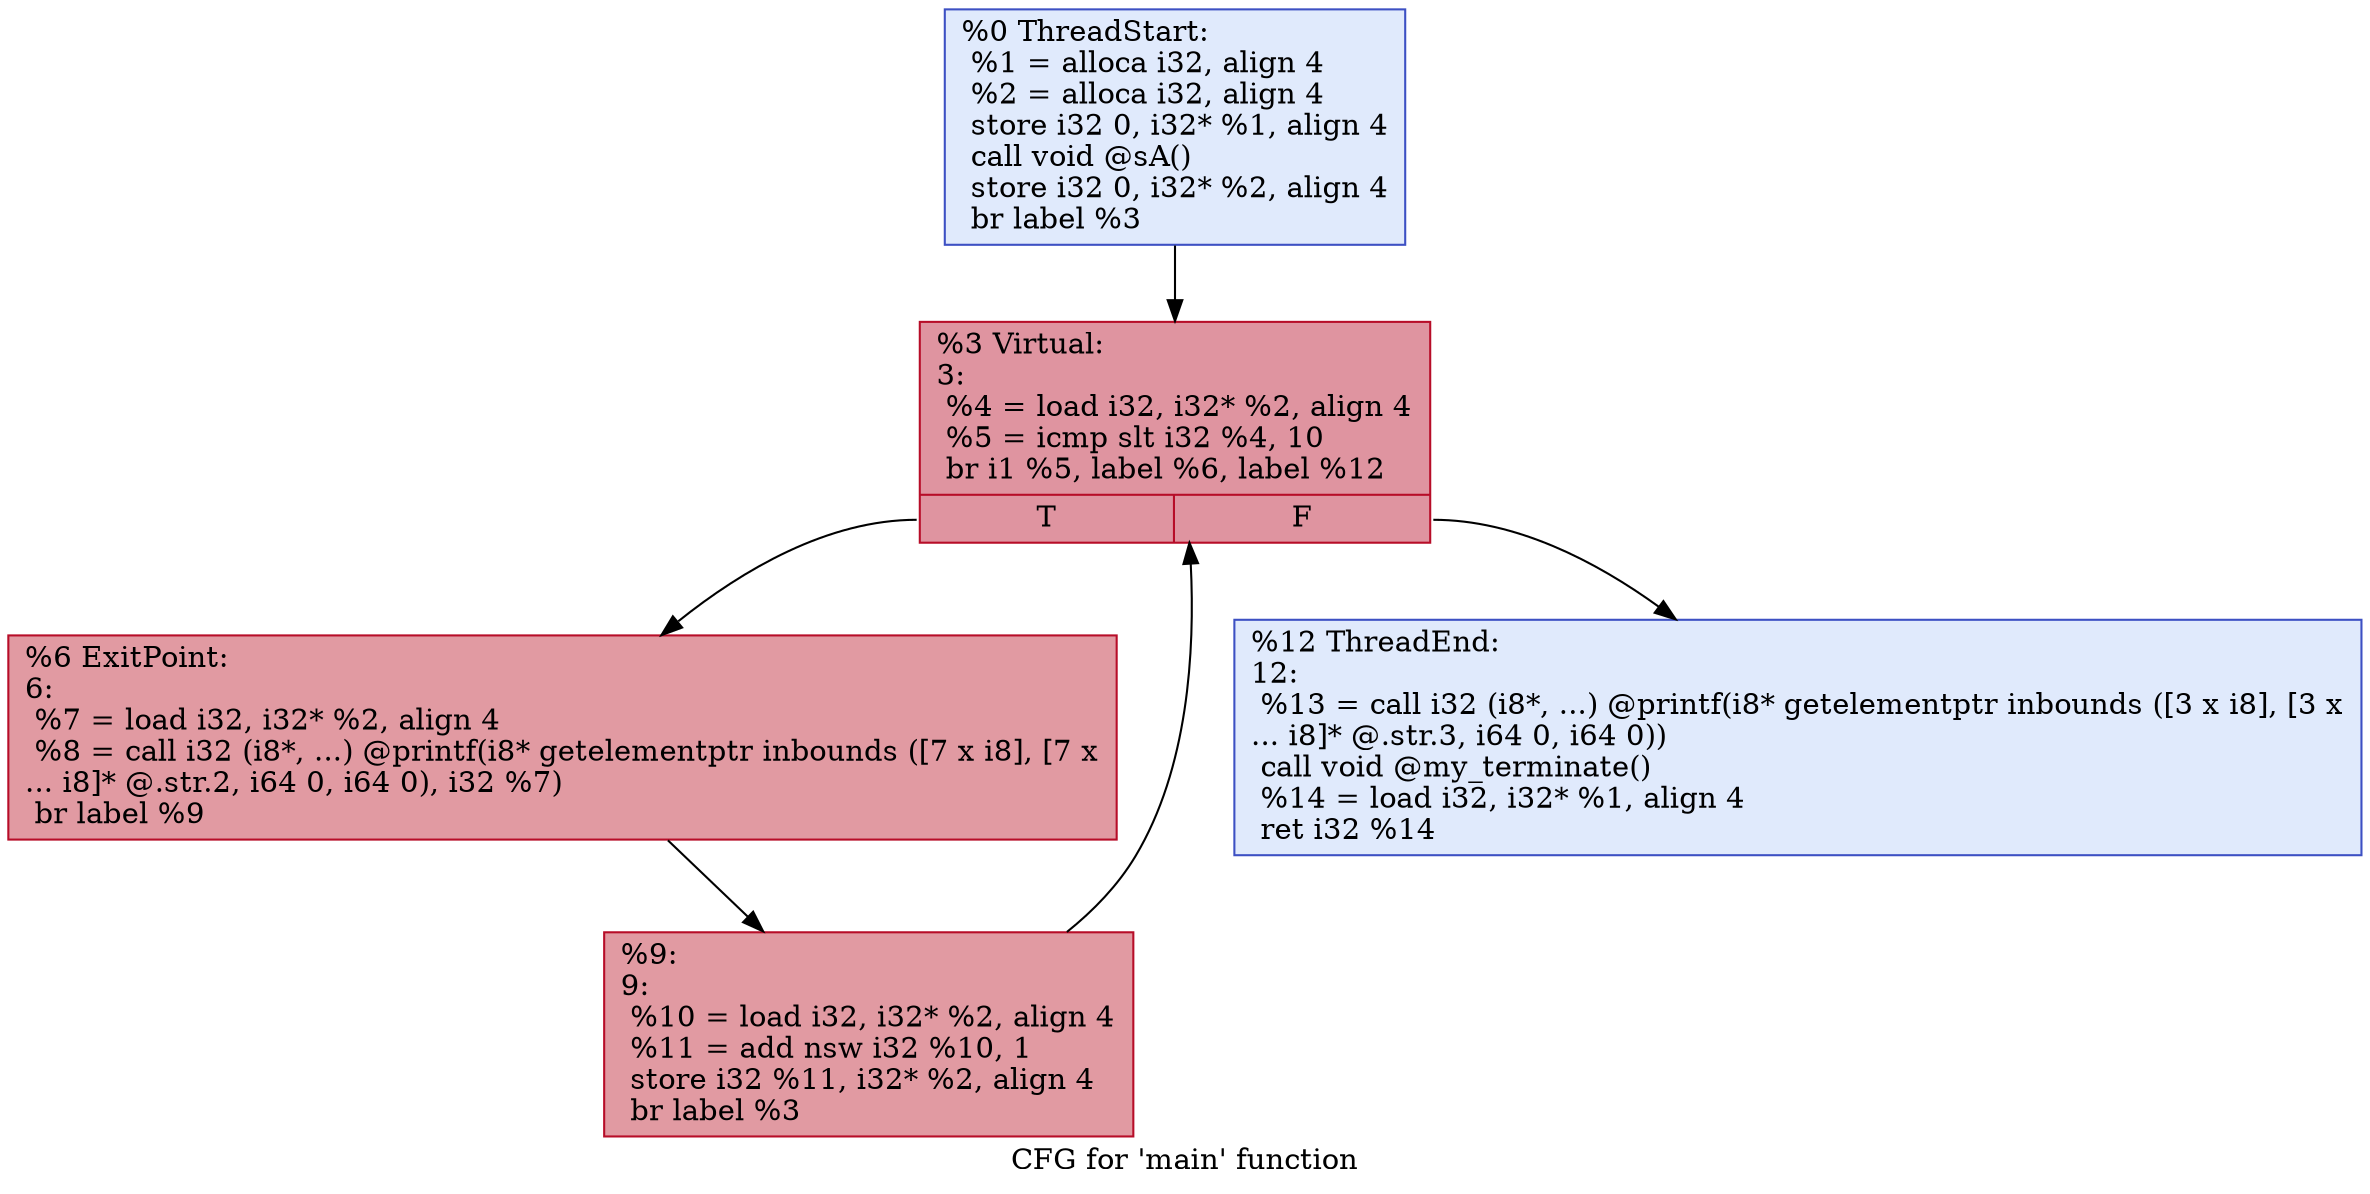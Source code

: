 digraph "CFG for 'main' function" {
	label="CFG for 'main' function";

	Node0x55dbbca8c900 [shape=record,color="#3d50c3ff", style=filled, fillcolor="#b9d0f970",label="{%0 ThreadStart:\l  %1 = alloca i32, align 4\l  %2 = alloca i32, align 4\l  store i32 0, i32* %1, align 4\l  call void @sA()\l  store i32 0, i32* %2, align 4\l  br label %3\l}"];
	Node0x55dbbca8c900 -> Node0x55dbbca8cc40;
	Node0x55dbbca8cc40 [shape=record,color="#b70d28ff", style=filled, fillcolor="#b70d2870",label="{%3 Virtual:\l3:                                                \l  %4 = load i32, i32* %2, align 4\l  %5 = icmp slt i32 %4, 10\l  br i1 %5, label %6, label %12\l|{<s0>T|<s1>F}}"];
	Node0x55dbbca8cc40:s0 -> Node0x55dbbca8ce50;
	Node0x55dbbca8cc40:s1 -> Node0x55dbbca8cea0;
	Node0x55dbbca8ce50 [shape=record,color="#b70d28ff", style=filled, fillcolor="#bb1b2c70",label="{%6 ExitPoint:\l6:                                                \l  %7 = load i32, i32* %2, align 4\l  %8 = call i32 (i8*, ...) @printf(i8* getelementptr inbounds ([7 x i8], [7 x\l... i8]* @.str.2, i64 0, i64 0), i32 %7)\l  br label %9\l}"];
	Node0x55dbbca8ce50 -> Node0x55dbbca8cd70;
	Node0x55dbbca8cd70 [shape=record,color="#b70d28ff", style=filled, fillcolor="#bb1b2c70",label="{%9:\l9:                                                \l  %10 = load i32, i32* %2, align 4\l  %11 = add nsw i32 %10, 1\l  store i32 %11, i32* %2, align 4\l  br label %3\l}"];
	Node0x55dbbca8cd70 -> Node0x55dbbca8cc40;
	Node0x55dbbca8cea0 [shape=record,color="#3d50c3ff", style=filled, fillcolor="#b9d0f970",label="{%12 ThreadEnd:\l12:                                               \l  %13 = call i32 (i8*, ...) @printf(i8* getelementptr inbounds ([3 x i8], [3 x\l... i8]* @.str.3, i64 0, i64 0))\l  call void @my_terminate()\l  %14 = load i32, i32* %1, align 4\l  ret i32 %14\l}"];
}
